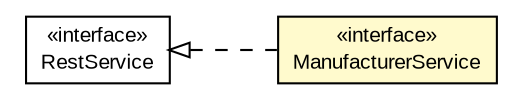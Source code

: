 #!/usr/local/bin/dot
#
# Class diagram 
# Generated by UMLGraph version R5_6-24-gf6e263 (http://www.umlgraph.org/)
#

digraph G {
	edge [fontname="arial",fontsize=10,labelfontname="arial",labelfontsize=10];
	node [fontname="arial",fontsize=10,shape=plaintext];
	nodesep=0.25;
	ranksep=0.5;
	rankdir=LR;
	// com.gwtplatform.dispatch.rest.shared.RestService
	c333162 [label=<<table title="com.gwtplatform.dispatch.rest.shared.RestService" border="0" cellborder="1" cellspacing="0" cellpadding="2" port="p" href="../../../dispatch/rest/shared/RestService.html">
		<tr><td><table border="0" cellspacing="0" cellpadding="1">
<tr><td align="center" balign="center"> &#171;interface&#187; </td></tr>
<tr><td align="center" balign="center"> RestService </td></tr>
		</table></td></tr>
		</table>>, URL="../../../dispatch/rest/shared/RestService.html", fontname="arial", fontcolor="black", fontsize=10.0];
	// com.gwtplatform.carstore.client.rest.ManufacturerService
	c333451 [label=<<table title="com.gwtplatform.carstore.client.rest.ManufacturerService" border="0" cellborder="1" cellspacing="0" cellpadding="2" port="p" bgcolor="lemonChiffon" href="./ManufacturerService.html">
		<tr><td><table border="0" cellspacing="0" cellpadding="1">
<tr><td align="center" balign="center"> &#171;interface&#187; </td></tr>
<tr><td align="center" balign="center"> ManufacturerService </td></tr>
		</table></td></tr>
		</table>>, URL="./ManufacturerService.html", fontname="arial", fontcolor="black", fontsize=10.0];
	//com.gwtplatform.carstore.client.rest.ManufacturerService implements com.gwtplatform.dispatch.rest.shared.RestService
	c333162:p -> c333451:p [dir=back,arrowtail=empty,style=dashed];
}

